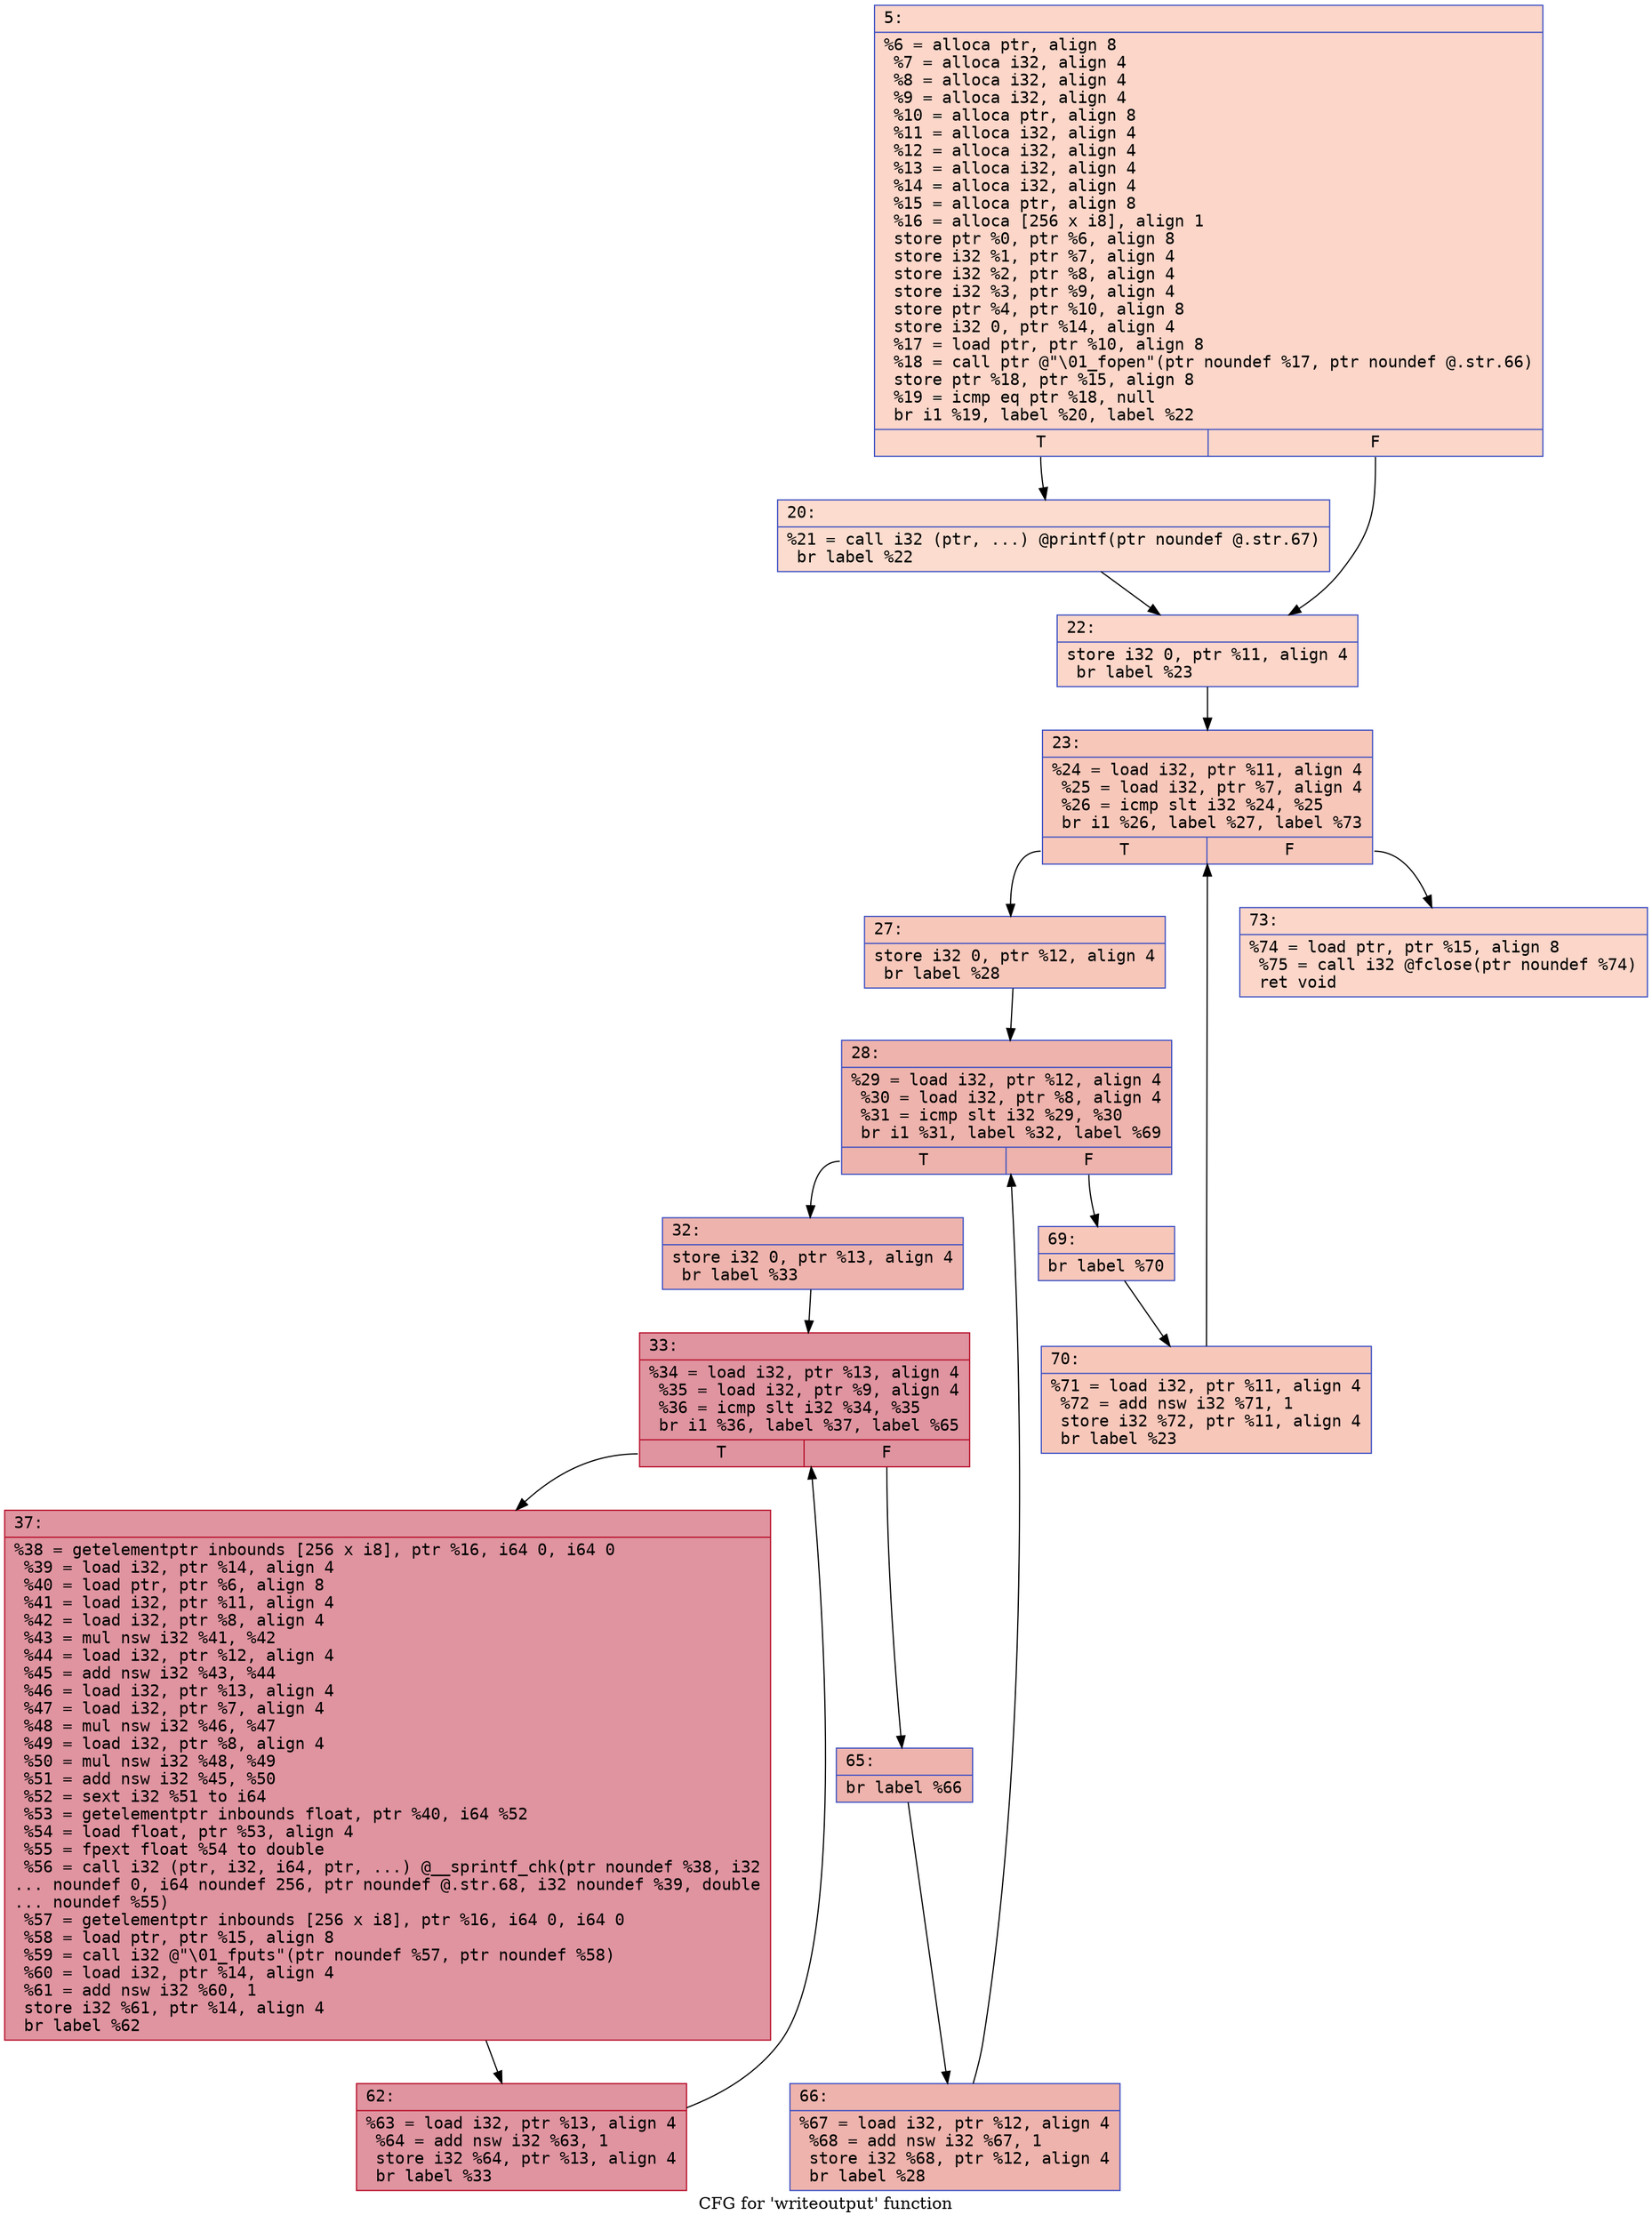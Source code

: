 digraph "CFG for 'writeoutput' function" {
	label="CFG for 'writeoutput' function";

	Node0x600002f7be30 [shape=record,color="#3d50c3ff", style=filled, fillcolor="#f6a38570" fontname="Courier",label="{5:\l|  %6 = alloca ptr, align 8\l  %7 = alloca i32, align 4\l  %8 = alloca i32, align 4\l  %9 = alloca i32, align 4\l  %10 = alloca ptr, align 8\l  %11 = alloca i32, align 4\l  %12 = alloca i32, align 4\l  %13 = alloca i32, align 4\l  %14 = alloca i32, align 4\l  %15 = alloca ptr, align 8\l  %16 = alloca [256 x i8], align 1\l  store ptr %0, ptr %6, align 8\l  store i32 %1, ptr %7, align 4\l  store i32 %2, ptr %8, align 4\l  store i32 %3, ptr %9, align 4\l  store ptr %4, ptr %10, align 8\l  store i32 0, ptr %14, align 4\l  %17 = load ptr, ptr %10, align 8\l  %18 = call ptr @\"\\01_fopen\"(ptr noundef %17, ptr noundef @.str.66)\l  store ptr %18, ptr %15, align 8\l  %19 = icmp eq ptr %18, null\l  br i1 %19, label %20, label %22\l|{<s0>T|<s1>F}}"];
	Node0x600002f7be30:s0 -> Node0x600002f7be80[tooltip="5 -> 20\nProbability 37.50%" ];
	Node0x600002f7be30:s1 -> Node0x600002f7bed0[tooltip="5 -> 22\nProbability 62.50%" ];
	Node0x600002f7be80 [shape=record,color="#3d50c3ff", style=filled, fillcolor="#f7af9170" fontname="Courier",label="{20:\l|  %21 = call i32 (ptr, ...) @printf(ptr noundef @.str.67)\l  br label %22\l}"];
	Node0x600002f7be80 -> Node0x600002f7bed0[tooltip="20 -> 22\nProbability 100.00%" ];
	Node0x600002f7bed0 [shape=record,color="#3d50c3ff", style=filled, fillcolor="#f6a38570" fontname="Courier",label="{22:\l|  store i32 0, ptr %11, align 4\l  br label %23\l}"];
	Node0x600002f7bed0 -> Node0x600002f7bf20[tooltip="22 -> 23\nProbability 100.00%" ];
	Node0x600002f7bf20 [shape=record,color="#3d50c3ff", style=filled, fillcolor="#ec7f6370" fontname="Courier",label="{23:\l|  %24 = load i32, ptr %11, align 4\l  %25 = load i32, ptr %7, align 4\l  %26 = icmp slt i32 %24, %25\l  br i1 %26, label %27, label %73\l|{<s0>T|<s1>F}}"];
	Node0x600002f7bf20:s0 -> Node0x600002f7bf70[tooltip="23 -> 27\nProbability 96.88%" ];
	Node0x600002f7bf20:s1 -> Node0x600002f7c2d0[tooltip="23 -> 73\nProbability 3.12%" ];
	Node0x600002f7bf70 [shape=record,color="#3d50c3ff", style=filled, fillcolor="#ec7f6370" fontname="Courier",label="{27:\l|  store i32 0, ptr %12, align 4\l  br label %28\l}"];
	Node0x600002f7bf70 -> Node0x600002f7c000[tooltip="27 -> 28\nProbability 100.00%" ];
	Node0x600002f7c000 [shape=record,color="#3d50c3ff", style=filled, fillcolor="#d6524470" fontname="Courier",label="{28:\l|  %29 = load i32, ptr %12, align 4\l  %30 = load i32, ptr %8, align 4\l  %31 = icmp slt i32 %29, %30\l  br i1 %31, label %32, label %69\l|{<s0>T|<s1>F}}"];
	Node0x600002f7c000:s0 -> Node0x600002f7c050[tooltip="28 -> 32\nProbability 96.88%" ];
	Node0x600002f7c000:s1 -> Node0x600002f7c230[tooltip="28 -> 69\nProbability 3.12%" ];
	Node0x600002f7c050 [shape=record,color="#3d50c3ff", style=filled, fillcolor="#d6524470" fontname="Courier",label="{32:\l|  store i32 0, ptr %13, align 4\l  br label %33\l}"];
	Node0x600002f7c050 -> Node0x600002f7c0a0[tooltip="32 -> 33\nProbability 100.00%" ];
	Node0x600002f7c0a0 [shape=record,color="#b70d28ff", style=filled, fillcolor="#b70d2870" fontname="Courier",label="{33:\l|  %34 = load i32, ptr %13, align 4\l  %35 = load i32, ptr %9, align 4\l  %36 = icmp slt i32 %34, %35\l  br i1 %36, label %37, label %65\l|{<s0>T|<s1>F}}"];
	Node0x600002f7c0a0:s0 -> Node0x600002f7c0f0[tooltip="33 -> 37\nProbability 96.88%" ];
	Node0x600002f7c0a0:s1 -> Node0x600002f7c190[tooltip="33 -> 65\nProbability 3.12%" ];
	Node0x600002f7c0f0 [shape=record,color="#b70d28ff", style=filled, fillcolor="#b70d2870" fontname="Courier",label="{37:\l|  %38 = getelementptr inbounds [256 x i8], ptr %16, i64 0, i64 0\l  %39 = load i32, ptr %14, align 4\l  %40 = load ptr, ptr %6, align 8\l  %41 = load i32, ptr %11, align 4\l  %42 = load i32, ptr %8, align 4\l  %43 = mul nsw i32 %41, %42\l  %44 = load i32, ptr %12, align 4\l  %45 = add nsw i32 %43, %44\l  %46 = load i32, ptr %13, align 4\l  %47 = load i32, ptr %7, align 4\l  %48 = mul nsw i32 %46, %47\l  %49 = load i32, ptr %8, align 4\l  %50 = mul nsw i32 %48, %49\l  %51 = add nsw i32 %45, %50\l  %52 = sext i32 %51 to i64\l  %53 = getelementptr inbounds float, ptr %40, i64 %52\l  %54 = load float, ptr %53, align 4\l  %55 = fpext float %54 to double\l  %56 = call i32 (ptr, i32, i64, ptr, ...) @__sprintf_chk(ptr noundef %38, i32\l... noundef 0, i64 noundef 256, ptr noundef @.str.68, i32 noundef %39, double\l... noundef %55)\l  %57 = getelementptr inbounds [256 x i8], ptr %16, i64 0, i64 0\l  %58 = load ptr, ptr %15, align 8\l  %59 = call i32 @\"\\01_fputs\"(ptr noundef %57, ptr noundef %58)\l  %60 = load i32, ptr %14, align 4\l  %61 = add nsw i32 %60, 1\l  store i32 %61, ptr %14, align 4\l  br label %62\l}"];
	Node0x600002f7c0f0 -> Node0x600002f7c140[tooltip="37 -> 62\nProbability 100.00%" ];
	Node0x600002f7c140 [shape=record,color="#b70d28ff", style=filled, fillcolor="#b70d2870" fontname="Courier",label="{62:\l|  %63 = load i32, ptr %13, align 4\l  %64 = add nsw i32 %63, 1\l  store i32 %64, ptr %13, align 4\l  br label %33\l}"];
	Node0x600002f7c140 -> Node0x600002f7c0a0[tooltip="62 -> 33\nProbability 100.00%" ];
	Node0x600002f7c190 [shape=record,color="#3d50c3ff", style=filled, fillcolor="#d6524470" fontname="Courier",label="{65:\l|  br label %66\l}"];
	Node0x600002f7c190 -> Node0x600002f7c1e0[tooltip="65 -> 66\nProbability 100.00%" ];
	Node0x600002f7c1e0 [shape=record,color="#3d50c3ff", style=filled, fillcolor="#d6524470" fontname="Courier",label="{66:\l|  %67 = load i32, ptr %12, align 4\l  %68 = add nsw i32 %67, 1\l  store i32 %68, ptr %12, align 4\l  br label %28\l}"];
	Node0x600002f7c1e0 -> Node0x600002f7c000[tooltip="66 -> 28\nProbability 100.00%" ];
	Node0x600002f7c230 [shape=record,color="#3d50c3ff", style=filled, fillcolor="#ec7f6370" fontname="Courier",label="{69:\l|  br label %70\l}"];
	Node0x600002f7c230 -> Node0x600002f7c280[tooltip="69 -> 70\nProbability 100.00%" ];
	Node0x600002f7c280 [shape=record,color="#3d50c3ff", style=filled, fillcolor="#ec7f6370" fontname="Courier",label="{70:\l|  %71 = load i32, ptr %11, align 4\l  %72 = add nsw i32 %71, 1\l  store i32 %72, ptr %11, align 4\l  br label %23\l}"];
	Node0x600002f7c280 -> Node0x600002f7bf20[tooltip="70 -> 23\nProbability 100.00%" ];
	Node0x600002f7c2d0 [shape=record,color="#3d50c3ff", style=filled, fillcolor="#f6a38570" fontname="Courier",label="{73:\l|  %74 = load ptr, ptr %15, align 8\l  %75 = call i32 @fclose(ptr noundef %74)\l  ret void\l}"];
}
